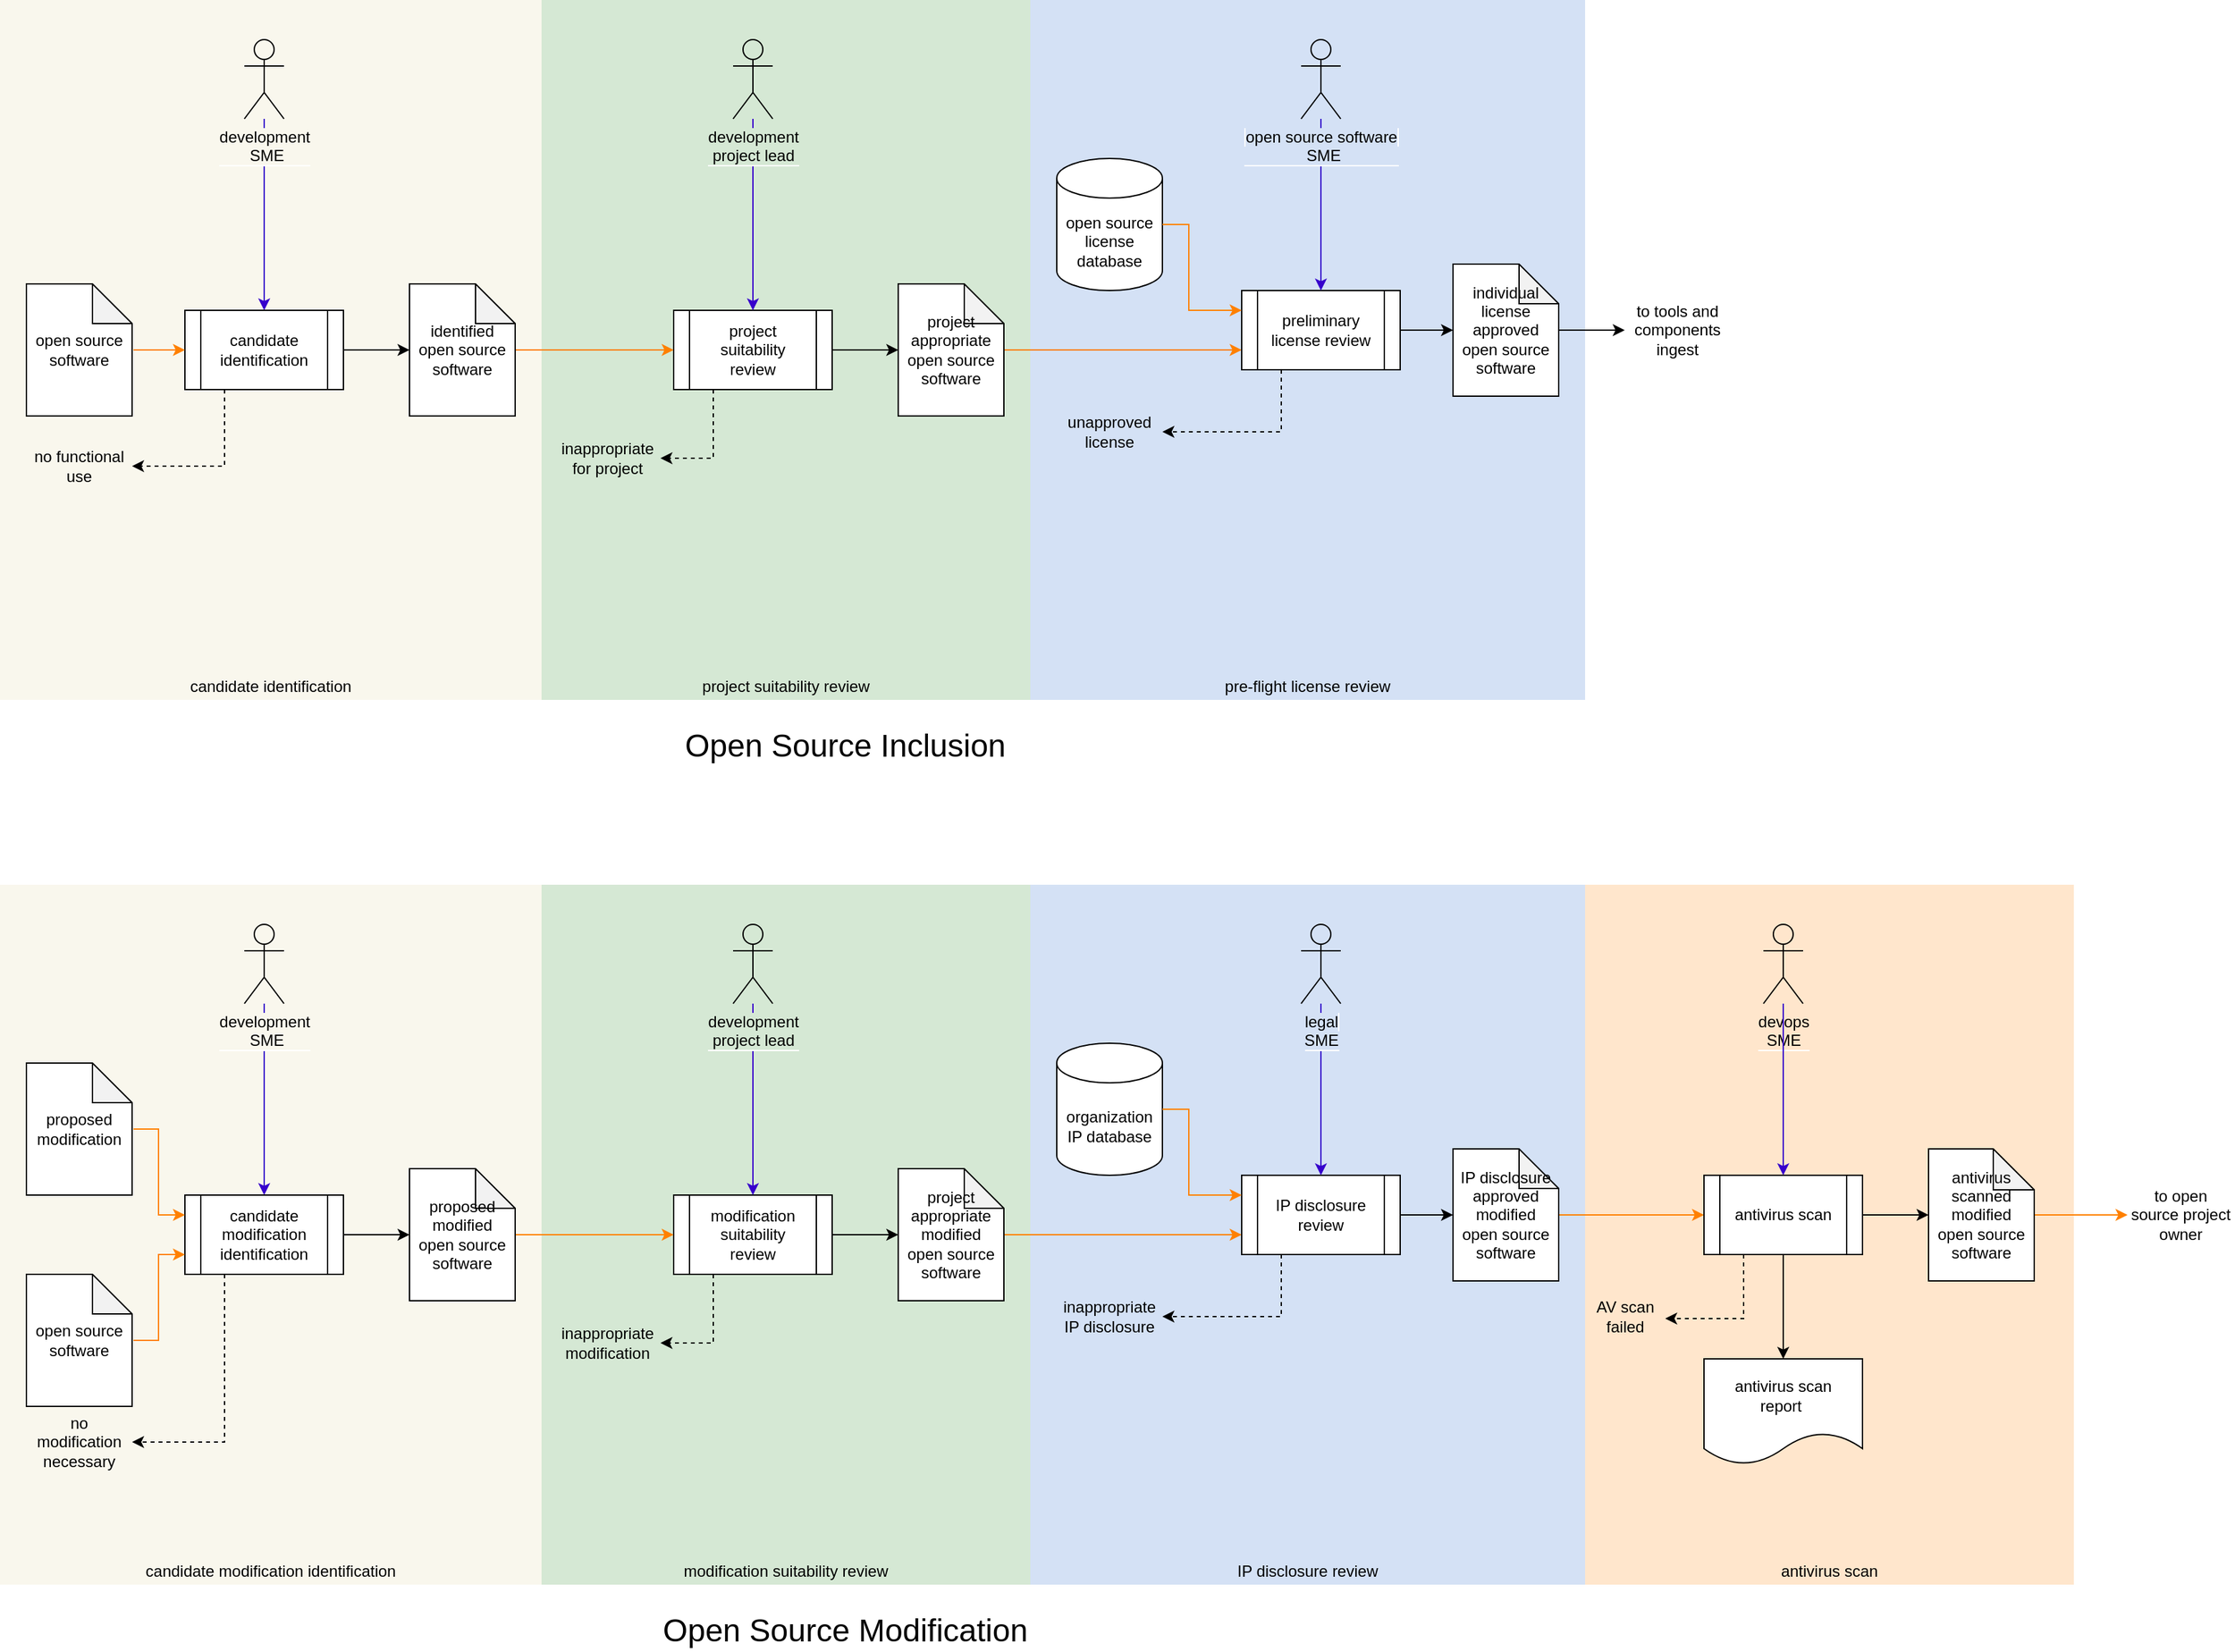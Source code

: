 <mxfile version="19.0.3" type="device" pages="2"><diagram id="Oz4VHGN1nNMEp_QaT7qJ" name="full view"><mxGraphModel dx="1608" dy="175" grid="1" gridSize="10" guides="1" tooltips="1" connect="1" arrows="1" fold="1" page="0" pageScale="1" pageWidth="850" pageHeight="1100" math="0" shadow="0"><root><mxCell id="0"/><mxCell id="1" value="overall flow" style="" parent="0"/><mxCell id="0YNIRj69R1byOwa-99-V-45" value="" style="rounded=0;whiteSpace=wrap;html=1;strokeColor=none;fillColor=#FFE6CC;" parent="1" vertex="1"><mxGeometry x="2240" y="1990" width="370" height="530" as="geometry"/></mxCell><mxCell id="WO9Qm0QhdG0UuHvVLtfz-1" value="" style="rounded=0;whiteSpace=wrap;html=1;strokeColor=none;fillColor=#D4E1F5;" parent="1" vertex="1"><mxGeometry x="1820" y="1320" width="420" height="530" as="geometry"/></mxCell><mxCell id="WO9Qm0QhdG0UuHvVLtfz-3" value="" style="rounded=0;whiteSpace=wrap;html=1;strokeColor=none;fillColor=#D5E8D4;" parent="1" vertex="1"><mxGeometry x="1450" y="1320" width="370" height="530" as="geometry"/></mxCell><mxCell id="WO9Qm0QhdG0UuHvVLtfz-4" value="" style="rounded=0;whiteSpace=wrap;html=1;fillColor=#f9f7ed;strokeColor=none;" parent="1" vertex="1"><mxGeometry x="1040" y="1320" width="410" height="530" as="geometry"/></mxCell><mxCell id="WO9Qm0QhdG0UuHvVLtfz-6" style="edgeStyle=orthogonalEdgeStyle;rounded=0;orthogonalLoop=1;jettySize=auto;html=1;entryX=0;entryY=0.5;entryDx=0;entryDy=0;entryPerimeter=0;" parent="1" source="WO9Qm0QhdG0UuHvVLtfz-8" target="WO9Qm0QhdG0UuHvVLtfz-16" edge="1"><mxGeometry relative="1" as="geometry"/></mxCell><mxCell id="WO9Qm0QhdG0UuHvVLtfz-7" style="edgeStyle=orthogonalEdgeStyle;rounded=0;orthogonalLoop=1;jettySize=auto;html=1;exitX=0.25;exitY=1;exitDx=0;exitDy=0;entryX=1;entryY=0.5;entryDx=0;entryDy=0;dashed=1;" parent="1" source="WO9Qm0QhdG0UuHvVLtfz-8" target="8IvsZpis_Yir5N8qRJf4-1" edge="1"><mxGeometry relative="1" as="geometry"/></mxCell><mxCell id="WO9Qm0QhdG0UuHvVLtfz-8" value="project&lt;br&gt;suitability&lt;br&gt;review" style="shape=process;whiteSpace=wrap;html=1;backgroundOutline=1;" parent="1" vertex="1"><mxGeometry x="1550" y="1555" width="120" height="60" as="geometry"/></mxCell><mxCell id="WO9Qm0QhdG0UuHvVLtfz-11" style="edgeStyle=orthogonalEdgeStyle;rounded=0;orthogonalLoop=1;jettySize=auto;html=1;entryX=0.5;entryY=0;entryDx=0;entryDy=0;fillColor=#6a00ff;strokeColor=#3700CC;" parent="1" source="WO9Qm0QhdG0UuHvVLtfz-12" target="WO9Qm0QhdG0UuHvVLtfz-23" edge="1"><mxGeometry relative="1" as="geometry"><Array as="points"/><mxPoint x="1620" y="1196" as="sourcePoint"/></mxGeometry></mxCell><mxCell id="WO9Qm0QhdG0UuHvVLtfz-12" value="&lt;span style=&quot;background-color: rgb(249 , 247 , 237)&quot;&gt;development&lt;br&gt;&amp;nbsp; &amp;nbsp; &amp;nbsp; &amp;nbsp;SME&amp;nbsp; &amp;nbsp; &amp;nbsp;&amp;nbsp;&lt;/span&gt;" style="shape=umlActor;verticalLabelPosition=bottom;labelBackgroundColor=#ffffff;verticalAlign=top;html=1;outlineConnect=0;fillColor=none;" parent="1" vertex="1"><mxGeometry x="1225" y="1350" width="30" height="60" as="geometry"/></mxCell><mxCell id="WO9Qm0QhdG0UuHvVLtfz-13" style="edgeStyle=orthogonalEdgeStyle;rounded=0;orthogonalLoop=1;jettySize=auto;html=1;entryX=0;entryY=0.5;entryDx=0;entryDy=0;strokeColor=#FF8000;" parent="1" source="WO9Qm0QhdG0UuHvVLtfz-14" target="WO9Qm0QhdG0UuHvVLtfz-8" edge="1"><mxGeometry relative="1" as="geometry"/></mxCell><mxCell id="WO9Qm0QhdG0UuHvVLtfz-14" value="identified open source software" style="shape=note;whiteSpace=wrap;html=1;backgroundOutline=1;darkOpacity=0.05;" parent="1" vertex="1"><mxGeometry x="1350" y="1535" width="80" height="100" as="geometry"/></mxCell><mxCell id="WO9Qm0QhdG0UuHvVLtfz-15" style="edgeStyle=orthogonalEdgeStyle;rounded=0;orthogonalLoop=1;jettySize=auto;html=1;entryX=0;entryY=0.75;entryDx=0;entryDy=0;strokeColor=#FF8000;" parent="1" source="WO9Qm0QhdG0UuHvVLtfz-16" target="WO9Qm0QhdG0UuHvVLtfz-20" edge="1"><mxGeometry relative="1" as="geometry"/></mxCell><mxCell id="WO9Qm0QhdG0UuHvVLtfz-16" value="project appropriate open source software" style="shape=note;whiteSpace=wrap;html=1;backgroundOutline=1;darkOpacity=0.05;" parent="1" vertex="1"><mxGeometry x="1720" y="1535" width="80" height="100" as="geometry"/></mxCell><mxCell id="WO9Qm0QhdG0UuHvVLtfz-17" style="edgeStyle=orthogonalEdgeStyle;rounded=0;orthogonalLoop=1;jettySize=auto;html=1;" parent="1" source="WO9Qm0QhdG0UuHvVLtfz-20" target="0YNIRj69R1byOwa-99-V-3" edge="1"><mxGeometry relative="1" as="geometry"><mxPoint x="2140" y="1570" as="targetPoint"/></mxGeometry></mxCell><mxCell id="WO9Qm0QhdG0UuHvVLtfz-20" value="preliminary license review" style="shape=process;whiteSpace=wrap;html=1;backgroundOutline=1;" parent="1" vertex="1"><mxGeometry x="1980" y="1540" width="120" height="60" as="geometry"/></mxCell><mxCell id="WO9Qm0QhdG0UuHvVLtfz-21" style="edgeStyle=orthogonalEdgeStyle;rounded=0;orthogonalLoop=1;jettySize=auto;html=1;entryX=0;entryY=0.5;entryDx=0;entryDy=0;entryPerimeter=0;" parent="1" source="WO9Qm0QhdG0UuHvVLtfz-23" target="WO9Qm0QhdG0UuHvVLtfz-14" edge="1"><mxGeometry relative="1" as="geometry"/></mxCell><mxCell id="WO9Qm0QhdG0UuHvVLtfz-22" style="edgeStyle=orthogonalEdgeStyle;rounded=0;orthogonalLoop=1;jettySize=auto;html=1;exitX=0.25;exitY=1;exitDx=0;exitDy=0;entryX=1;entryY=0.5;entryDx=0;entryDy=0;dashed=1;" parent="1" source="WO9Qm0QhdG0UuHvVLtfz-23" target="WO9Qm0QhdG0UuHvVLtfz-31" edge="1"><mxGeometry relative="1" as="geometry"/></mxCell><mxCell id="WO9Qm0QhdG0UuHvVLtfz-23" value="candidate&lt;br&gt;identification" style="shape=process;whiteSpace=wrap;html=1;backgroundOutline=1;" parent="1" vertex="1"><mxGeometry x="1180" y="1555" width="120" height="60" as="geometry"/></mxCell><mxCell id="WO9Qm0QhdG0UuHvVLtfz-24" value="candidate identification" style="text;html=1;strokeColor=none;fillColor=none;align=center;verticalAlign=middle;whiteSpace=wrap;rounded=0;" parent="1" vertex="1"><mxGeometry x="1040" y="1830" width="410" height="20" as="geometry"/></mxCell><mxCell id="WO9Qm0QhdG0UuHvVLtfz-25" value="project suitability review" style="text;html=1;strokeColor=none;fillColor=none;align=center;verticalAlign=middle;whiteSpace=wrap;rounded=0;" parent="1" vertex="1"><mxGeometry x="1450" y="1830" width="370" height="20" as="geometry"/></mxCell><mxCell id="WO9Qm0QhdG0UuHvVLtfz-26" value="pre-flight license review" style="text;html=1;strokeColor=none;fillColor=none;align=center;verticalAlign=middle;whiteSpace=wrap;rounded=0;" parent="1" vertex="1"><mxGeometry x="1820" y="1830" width="420" height="20" as="geometry"/></mxCell><mxCell id="WO9Qm0QhdG0UuHvVLtfz-27" style="edgeStyle=orthogonalEdgeStyle;rounded=0;orthogonalLoop=1;jettySize=auto;html=1;exitX=1.013;exitY=0.5;exitDx=0;exitDy=0;exitPerimeter=0;entryX=0;entryY=0.5;entryDx=0;entryDy=0;strokeColor=#FF8000;" parent="1" source="WO9Qm0QhdG0UuHvVLtfz-28" target="WO9Qm0QhdG0UuHvVLtfz-23" edge="1"><mxGeometry relative="1" as="geometry"/></mxCell><mxCell id="WO9Qm0QhdG0UuHvVLtfz-28" value="open source software" style="shape=note;whiteSpace=wrap;html=1;backgroundOutline=1;darkOpacity=0.05;" parent="1" vertex="1"><mxGeometry x="1060" y="1535" width="80" height="100" as="geometry"/></mxCell><mxCell id="WO9Qm0QhdG0UuHvVLtfz-29" style="edgeStyle=orthogonalEdgeStyle;rounded=0;orthogonalLoop=1;jettySize=auto;html=1;entryX=0.5;entryY=0;entryDx=0;entryDy=0;fillColor=#6a00ff;strokeColor=#3700CC;" parent="1" source="WO9Qm0QhdG0UuHvVLtfz-30" target="WO9Qm0QhdG0UuHvVLtfz-8" edge="1"><mxGeometry relative="1" as="geometry"/></mxCell><mxCell id="WO9Qm0QhdG0UuHvVLtfz-30" value="&lt;span style=&quot;background-color: rgb(213 , 232 , 212)&quot;&gt;development&lt;br&gt;&amp;nbsp;project lead&amp;nbsp;&lt;br&gt;&lt;/span&gt;" style="shape=umlActor;verticalLabelPosition=bottom;labelBackgroundColor=#ffffff;verticalAlign=top;html=1;outlineConnect=0;fillColor=none;" parent="1" vertex="1"><mxGeometry x="1595" y="1350" width="30" height="60" as="geometry"/></mxCell><mxCell id="WO9Qm0QhdG0UuHvVLtfz-31" value="no functional use" style="text;html=1;strokeColor=none;fillColor=none;align=center;verticalAlign=middle;whiteSpace=wrap;rounded=0;" parent="1" vertex="1"><mxGeometry x="1060" y="1646" width="80" height="54" as="geometry"/></mxCell><mxCell id="WO9Qm0QhdG0UuHvVLtfz-32" style="edgeStyle=orthogonalEdgeStyle;rounded=0;orthogonalLoop=1;jettySize=auto;html=1;fillColor=#6a00ff;strokeColor=#3700CC;" parent="1" source="WO9Qm0QhdG0UuHvVLtfz-33" target="WO9Qm0QhdG0UuHvVLtfz-20" edge="1"><mxGeometry relative="1" as="geometry"/></mxCell><mxCell id="WO9Qm0QhdG0UuHvVLtfz-33" value="&lt;span style=&quot;background-color: rgb(212 , 225 , 245)&quot;&gt;open source software&lt;br&gt;&amp;nbsp; &amp;nbsp; &amp;nbsp; &amp;nbsp; &amp;nbsp; &amp;nbsp; &amp;nbsp; SME&amp;nbsp; &amp;nbsp; &amp;nbsp; &amp;nbsp; &amp;nbsp; &amp;nbsp; &amp;nbsp;&lt;/span&gt;" style="shape=umlActor;verticalLabelPosition=bottom;labelBackgroundColor=#ffffff;verticalAlign=top;html=1;outlineConnect=0;fillColor=none;" parent="1" vertex="1"><mxGeometry x="2025" y="1350" width="30" height="60" as="geometry"/></mxCell><mxCell id="lnrxjNFZU3uZvi3UB_ph-92" value="&lt;font style=&quot;font-size: 24px&quot;&gt;Open Source Inclusion&lt;/font&gt;" style="text;html=1;strokeColor=none;fillColor=none;align=center;verticalAlign=middle;whiteSpace=wrap;rounded=0;" parent="1" vertex="1"><mxGeometry x="1530" y="1870" width="300" height="30" as="geometry"/></mxCell><mxCell id="8IvsZpis_Yir5N8qRJf4-1" value="inappropriate for project" style="text;html=1;strokeColor=none;fillColor=none;align=center;verticalAlign=middle;whiteSpace=wrap;rounded=0;" parent="1" vertex="1"><mxGeometry x="1460" y="1640" width="80" height="54" as="geometry"/></mxCell><mxCell id="8IvsZpis_Yir5N8qRJf4-2" value="open source license database" style="shape=cylinder3;whiteSpace=wrap;html=1;boundedLbl=1;backgroundOutline=1;size=15;" parent="1" vertex="1"><mxGeometry x="1840" y="1440" width="80" height="100" as="geometry"/></mxCell><mxCell id="8IvsZpis_Yir5N8qRJf4-3" style="edgeStyle=orthogonalEdgeStyle;rounded=0;orthogonalLoop=1;jettySize=auto;html=1;entryX=0;entryY=0.25;entryDx=0;entryDy=0;strokeColor=#FF8000;exitX=1;exitY=0.5;exitDx=0;exitDy=0;exitPerimeter=0;" parent="1" source="8IvsZpis_Yir5N8qRJf4-2" target="WO9Qm0QhdG0UuHvVLtfz-20" edge="1"><mxGeometry relative="1" as="geometry"><mxPoint x="1810" y="1580" as="sourcePoint"/><mxPoint x="1990" y="1580" as="targetPoint"/><Array as="points"><mxPoint x="1940" y="1490"/><mxPoint x="1940" y="1555"/></Array></mxGeometry></mxCell><mxCell id="8IvsZpis_Yir5N8qRJf4-4" style="edgeStyle=orthogonalEdgeStyle;rounded=0;orthogonalLoop=1;jettySize=auto;html=1;exitX=0.25;exitY=1;exitDx=0;exitDy=0;entryX=1;entryY=0.5;entryDx=0;entryDy=0;dashed=1;" parent="1" source="WO9Qm0QhdG0UuHvVLtfz-20" target="8IvsZpis_Yir5N8qRJf4-5" edge="1"><mxGeometry relative="1" as="geometry"><mxPoint x="1950" y="1630" as="sourcePoint"/></mxGeometry></mxCell><mxCell id="8IvsZpis_Yir5N8qRJf4-5" value="unapproved license" style="text;html=1;strokeColor=none;fillColor=none;align=center;verticalAlign=middle;whiteSpace=wrap;rounded=0;" parent="1" vertex="1"><mxGeometry x="1840" y="1620" width="80" height="54" as="geometry"/></mxCell><mxCell id="0YNIRj69R1byOwa-99-V-1" value="to tools and components ingest" style="text;html=1;strokeColor=none;fillColor=none;align=center;verticalAlign=middle;whiteSpace=wrap;rounded=0;" parent="1" vertex="1"><mxGeometry x="2270" y="1543" width="80" height="54" as="geometry"/></mxCell><mxCell id="0YNIRj69R1byOwa-99-V-6" style="edgeStyle=orthogonalEdgeStyle;rounded=0;orthogonalLoop=1;jettySize=auto;html=1;entryX=0;entryY=0.5;entryDx=0;entryDy=0;" parent="1" source="0YNIRj69R1byOwa-99-V-3" target="0YNIRj69R1byOwa-99-V-1" edge="1"><mxGeometry relative="1" as="geometry"/></mxCell><mxCell id="0YNIRj69R1byOwa-99-V-3" value="individual license approved open source software" style="shape=note;whiteSpace=wrap;html=1;backgroundOutline=1;darkOpacity=0.05;" parent="1" vertex="1"><mxGeometry x="2140" y="1520" width="80" height="100" as="geometry"/></mxCell><mxCell id="0YNIRj69R1byOwa-99-V-7" value="" style="rounded=0;whiteSpace=wrap;html=1;strokeColor=none;fillColor=#D4E1F5;" parent="1" vertex="1"><mxGeometry x="1820" y="1990" width="420" height="530" as="geometry"/></mxCell><mxCell id="0YNIRj69R1byOwa-99-V-8" value="" style="rounded=0;whiteSpace=wrap;html=1;strokeColor=none;fillColor=#D5E8D4;" parent="1" vertex="1"><mxGeometry x="1450" y="1990" width="370" height="530" as="geometry"/></mxCell><mxCell id="0YNIRj69R1byOwa-99-V-9" value="" style="rounded=0;whiteSpace=wrap;html=1;fillColor=#f9f7ed;strokeColor=none;" parent="1" vertex="1"><mxGeometry x="1040" y="1990" width="410" height="530" as="geometry"/></mxCell><mxCell id="0YNIRj69R1byOwa-99-V-10" style="edgeStyle=orthogonalEdgeStyle;rounded=0;orthogonalLoop=1;jettySize=auto;html=1;entryX=0;entryY=0.5;entryDx=0;entryDy=0;entryPerimeter=0;" parent="1" source="0YNIRj69R1byOwa-99-V-12" target="0YNIRj69R1byOwa-99-V-18" edge="1"><mxGeometry relative="1" as="geometry"/></mxCell><mxCell id="0YNIRj69R1byOwa-99-V-11" style="edgeStyle=orthogonalEdgeStyle;rounded=0;orthogonalLoop=1;jettySize=auto;html=1;exitX=0.25;exitY=1;exitDx=0;exitDy=0;entryX=1;entryY=0.5;entryDx=0;entryDy=0;dashed=1;" parent="1" source="0YNIRj69R1byOwa-99-V-12" target="0YNIRj69R1byOwa-99-V-35" edge="1"><mxGeometry relative="1" as="geometry"/></mxCell><mxCell id="0YNIRj69R1byOwa-99-V-12" value="modification&lt;br&gt;suitability&lt;br&gt;review" style="shape=process;whiteSpace=wrap;html=1;backgroundOutline=1;" parent="1" vertex="1"><mxGeometry x="1550" y="2225" width="120" height="60" as="geometry"/></mxCell><mxCell id="0YNIRj69R1byOwa-99-V-13" style="edgeStyle=orthogonalEdgeStyle;rounded=0;orthogonalLoop=1;jettySize=auto;html=1;entryX=0.5;entryY=0;entryDx=0;entryDy=0;fillColor=#6a00ff;strokeColor=#3700CC;" parent="1" source="0YNIRj69R1byOwa-99-V-14" target="0YNIRj69R1byOwa-99-V-23" edge="1"><mxGeometry relative="1" as="geometry"><Array as="points"/><mxPoint x="1620" y="1866" as="sourcePoint"/></mxGeometry></mxCell><mxCell id="0YNIRj69R1byOwa-99-V-14" value="&lt;span style=&quot;background-color: rgb(249 , 247 , 237)&quot;&gt;development&lt;br&gt;&amp;nbsp; &amp;nbsp; &amp;nbsp; &amp;nbsp;SME&amp;nbsp; &amp;nbsp; &amp;nbsp;&amp;nbsp;&lt;/span&gt;" style="shape=umlActor;verticalLabelPosition=bottom;labelBackgroundColor=#ffffff;verticalAlign=top;html=1;outlineConnect=0;fillColor=none;" parent="1" vertex="1"><mxGeometry x="1225" y="2020" width="30" height="60" as="geometry"/></mxCell><mxCell id="0YNIRj69R1byOwa-99-V-15" style="edgeStyle=orthogonalEdgeStyle;rounded=0;orthogonalLoop=1;jettySize=auto;html=1;entryX=0;entryY=0.5;entryDx=0;entryDy=0;strokeColor=#FF8000;" parent="1" source="0YNIRj69R1byOwa-99-V-16" target="0YNIRj69R1byOwa-99-V-12" edge="1"><mxGeometry relative="1" as="geometry"/></mxCell><mxCell id="0YNIRj69R1byOwa-99-V-16" value="proposed modified&lt;br&gt;open source software" style="shape=note;whiteSpace=wrap;html=1;backgroundOutline=1;darkOpacity=0.05;" parent="1" vertex="1"><mxGeometry x="1350" y="2205" width="80" height="100" as="geometry"/></mxCell><mxCell id="0YNIRj69R1byOwa-99-V-17" style="edgeStyle=orthogonalEdgeStyle;rounded=0;orthogonalLoop=1;jettySize=auto;html=1;entryX=0;entryY=0.75;entryDx=0;entryDy=0;strokeColor=#FF8000;" parent="1" source="0YNIRj69R1byOwa-99-V-18" target="0YNIRj69R1byOwa-99-V-20" edge="1"><mxGeometry relative="1" as="geometry"/></mxCell><mxCell id="0YNIRj69R1byOwa-99-V-18" value="project appropriate&lt;br&gt;modified&lt;br&gt;open source software" style="shape=note;whiteSpace=wrap;html=1;backgroundOutline=1;darkOpacity=0.05;" parent="1" vertex="1"><mxGeometry x="1720" y="2205" width="80" height="100" as="geometry"/></mxCell><mxCell id="0YNIRj69R1byOwa-99-V-19" style="edgeStyle=orthogonalEdgeStyle;rounded=0;orthogonalLoop=1;jettySize=auto;html=1;" parent="1" source="0YNIRj69R1byOwa-99-V-20" target="0YNIRj69R1byOwa-99-V-42" edge="1"><mxGeometry relative="1" as="geometry"><mxPoint x="2140" y="2240" as="targetPoint"/></mxGeometry></mxCell><mxCell id="0YNIRj69R1byOwa-99-V-20" value="IP disclosure review" style="shape=process;whiteSpace=wrap;html=1;backgroundOutline=1;" parent="1" vertex="1"><mxGeometry x="1980" y="2210" width="120" height="60" as="geometry"/></mxCell><mxCell id="0YNIRj69R1byOwa-99-V-21" style="edgeStyle=orthogonalEdgeStyle;rounded=0;orthogonalLoop=1;jettySize=auto;html=1;entryX=0;entryY=0.5;entryDx=0;entryDy=0;entryPerimeter=0;" parent="1" source="0YNIRj69R1byOwa-99-V-23" target="0YNIRj69R1byOwa-99-V-16" edge="1"><mxGeometry relative="1" as="geometry"/></mxCell><mxCell id="0YNIRj69R1byOwa-99-V-22" style="edgeStyle=orthogonalEdgeStyle;rounded=0;orthogonalLoop=1;jettySize=auto;html=1;exitX=0.25;exitY=1;exitDx=0;exitDy=0;entryX=1;entryY=0.5;entryDx=0;entryDy=0;dashed=1;" parent="1" source="0YNIRj69R1byOwa-99-V-23" target="0YNIRj69R1byOwa-99-V-31" edge="1"><mxGeometry relative="1" as="geometry"/></mxCell><mxCell id="0YNIRj69R1byOwa-99-V-23" value="candidate modification&lt;br&gt;identification" style="shape=process;whiteSpace=wrap;html=1;backgroundOutline=1;" parent="1" vertex="1"><mxGeometry x="1180" y="2225" width="120" height="60" as="geometry"/></mxCell><mxCell id="0YNIRj69R1byOwa-99-V-24" value="candidate modification identification" style="text;html=1;strokeColor=none;fillColor=none;align=center;verticalAlign=middle;whiteSpace=wrap;rounded=0;" parent="1" vertex="1"><mxGeometry x="1040" y="2500" width="410" height="20" as="geometry"/></mxCell><mxCell id="0YNIRj69R1byOwa-99-V-25" value="modification suitability review" style="text;html=1;strokeColor=none;fillColor=none;align=center;verticalAlign=middle;whiteSpace=wrap;rounded=0;" parent="1" vertex="1"><mxGeometry x="1450" y="2500" width="370" height="20" as="geometry"/></mxCell><mxCell id="0YNIRj69R1byOwa-99-V-26" value="IP disclosure review" style="text;html=1;strokeColor=none;fillColor=none;align=center;verticalAlign=middle;whiteSpace=wrap;rounded=0;" parent="1" vertex="1"><mxGeometry x="1820" y="2500" width="420" height="20" as="geometry"/></mxCell><mxCell id="0YNIRj69R1byOwa-99-V-27" style="edgeStyle=orthogonalEdgeStyle;rounded=0;orthogonalLoop=1;jettySize=auto;html=1;exitX=1.013;exitY=0.5;exitDx=0;exitDy=0;exitPerimeter=0;entryX=0;entryY=0.75;entryDx=0;entryDy=0;strokeColor=#FF8000;" parent="1" source="0YNIRj69R1byOwa-99-V-28" target="0YNIRj69R1byOwa-99-V-23" edge="1"><mxGeometry relative="1" as="geometry"/></mxCell><mxCell id="0YNIRj69R1byOwa-99-V-28" value="open source software" style="shape=note;whiteSpace=wrap;html=1;backgroundOutline=1;darkOpacity=0.05;" parent="1" vertex="1"><mxGeometry x="1060" y="2285" width="80" height="100" as="geometry"/></mxCell><mxCell id="0YNIRj69R1byOwa-99-V-29" style="edgeStyle=orthogonalEdgeStyle;rounded=0;orthogonalLoop=1;jettySize=auto;html=1;entryX=0.5;entryY=0;entryDx=0;entryDy=0;fillColor=#6a00ff;strokeColor=#3700CC;" parent="1" source="0YNIRj69R1byOwa-99-V-30" target="0YNIRj69R1byOwa-99-V-12" edge="1"><mxGeometry relative="1" as="geometry"/></mxCell><mxCell id="0YNIRj69R1byOwa-99-V-30" value="&lt;span style=&quot;background-color: rgb(213 , 232 , 212)&quot;&gt;development&lt;br&gt;&amp;nbsp;project lead&amp;nbsp;&lt;br&gt;&lt;/span&gt;" style="shape=umlActor;verticalLabelPosition=bottom;labelBackgroundColor=#ffffff;verticalAlign=top;html=1;outlineConnect=0;fillColor=none;" parent="1" vertex="1"><mxGeometry x="1595" y="2020" width="30" height="60" as="geometry"/></mxCell><mxCell id="0YNIRj69R1byOwa-99-V-31" value="no modification necessary" style="text;html=1;strokeColor=none;fillColor=none;align=center;verticalAlign=middle;whiteSpace=wrap;rounded=0;" parent="1" vertex="1"><mxGeometry x="1060" y="2385" width="80" height="54" as="geometry"/></mxCell><mxCell id="0YNIRj69R1byOwa-99-V-32" style="edgeStyle=orthogonalEdgeStyle;rounded=0;orthogonalLoop=1;jettySize=auto;html=1;fillColor=#6a00ff;strokeColor=#3700CC;" parent="1" source="0YNIRj69R1byOwa-99-V-33" target="0YNIRj69R1byOwa-99-V-20" edge="1"><mxGeometry relative="1" as="geometry"/></mxCell><mxCell id="0YNIRj69R1byOwa-99-V-33" value="&lt;span style=&quot;background-color: rgb(212, 225, 245);&quot;&gt;legal&lt;/span&gt;&lt;br&gt;&lt;span style=&quot;background-color: rgb(212, 225, 245);&quot;&gt;SME&lt;/span&gt;" style="shape=umlActor;verticalLabelPosition=bottom;labelBackgroundColor=#ffffff;verticalAlign=top;html=1;outlineConnect=0;fillColor=none;" parent="1" vertex="1"><mxGeometry x="2025" y="2020" width="30" height="60" as="geometry"/></mxCell><mxCell id="0YNIRj69R1byOwa-99-V-34" value="&lt;font style=&quot;font-size: 24px&quot;&gt;Open Source Modification&lt;/font&gt;" style="text;html=1;strokeColor=none;fillColor=none;align=center;verticalAlign=middle;whiteSpace=wrap;rounded=0;" parent="1" vertex="1"><mxGeometry x="1530" y="2540" width="300" height="30" as="geometry"/></mxCell><mxCell id="0YNIRj69R1byOwa-99-V-35" value="inappropriate modification" style="text;html=1;strokeColor=none;fillColor=none;align=center;verticalAlign=middle;whiteSpace=wrap;rounded=0;" parent="1" vertex="1"><mxGeometry x="1460" y="2310" width="80" height="54" as="geometry"/></mxCell><mxCell id="0YNIRj69R1byOwa-99-V-36" value="organization IP database" style="shape=cylinder3;whiteSpace=wrap;html=1;boundedLbl=1;backgroundOutline=1;size=15;" parent="1" vertex="1"><mxGeometry x="1840" y="2110" width="80" height="100" as="geometry"/></mxCell><mxCell id="0YNIRj69R1byOwa-99-V-37" style="edgeStyle=orthogonalEdgeStyle;rounded=0;orthogonalLoop=1;jettySize=auto;html=1;entryX=0;entryY=0.25;entryDx=0;entryDy=0;strokeColor=#FF8000;exitX=1;exitY=0.5;exitDx=0;exitDy=0;exitPerimeter=0;" parent="1" source="0YNIRj69R1byOwa-99-V-36" target="0YNIRj69R1byOwa-99-V-20" edge="1"><mxGeometry relative="1" as="geometry"><mxPoint x="1810" y="2250" as="sourcePoint"/><mxPoint x="1990" y="2250" as="targetPoint"/><Array as="points"><mxPoint x="1940" y="2160"/><mxPoint x="1940" y="2225"/></Array></mxGeometry></mxCell><mxCell id="0YNIRj69R1byOwa-99-V-38" style="edgeStyle=orthogonalEdgeStyle;rounded=0;orthogonalLoop=1;jettySize=auto;html=1;exitX=0.25;exitY=1;exitDx=0;exitDy=0;entryX=1;entryY=0.5;entryDx=0;entryDy=0;dashed=1;" parent="1" source="0YNIRj69R1byOwa-99-V-20" target="0YNIRj69R1byOwa-99-V-39" edge="1"><mxGeometry relative="1" as="geometry"><mxPoint x="1950" y="2300" as="sourcePoint"/></mxGeometry></mxCell><mxCell id="0YNIRj69R1byOwa-99-V-39" value="inappropriate IP disclosure" style="text;html=1;strokeColor=none;fillColor=none;align=center;verticalAlign=middle;whiteSpace=wrap;rounded=0;" parent="1" vertex="1"><mxGeometry x="1840" y="2290" width="80" height="54" as="geometry"/></mxCell><mxCell id="0YNIRj69R1byOwa-99-V-55" style="edgeStyle=orthogonalEdgeStyle;rounded=0;orthogonalLoop=1;jettySize=auto;html=1;entryX=0;entryY=0.5;entryDx=0;entryDy=0;strokeColor=#FF8000;" parent="1" source="0YNIRj69R1byOwa-99-V-42" target="0YNIRj69R1byOwa-99-V-50" edge="1"><mxGeometry relative="1" as="geometry"/></mxCell><mxCell id="0YNIRj69R1byOwa-99-V-42" value="IP disclosure approved modified&lt;br&gt;open source software" style="shape=note;whiteSpace=wrap;html=1;backgroundOutline=1;darkOpacity=0.05;" parent="1" vertex="1"><mxGeometry x="2140" y="2190" width="80" height="100" as="geometry"/></mxCell><mxCell id="0YNIRj69R1byOwa-99-V-43" value="proposed modification" style="shape=note;whiteSpace=wrap;html=1;backgroundOutline=1;darkOpacity=0.05;" parent="1" vertex="1"><mxGeometry x="1060" y="2125" width="80" height="100" as="geometry"/></mxCell><mxCell id="0YNIRj69R1byOwa-99-V-44" style="edgeStyle=orthogonalEdgeStyle;rounded=0;orthogonalLoop=1;jettySize=auto;html=1;exitX=1.013;exitY=0.5;exitDx=0;exitDy=0;exitPerimeter=0;entryX=0;entryY=0.25;entryDx=0;entryDy=0;strokeColor=#FF8000;" parent="1" source="0YNIRj69R1byOwa-99-V-43" target="0YNIRj69R1byOwa-99-V-23" edge="1"><mxGeometry relative="1" as="geometry"><mxPoint x="1180" y="2140" as="targetPoint"/></mxGeometry></mxCell><mxCell id="0YNIRj69R1byOwa-99-V-46" style="edgeStyle=orthogonalEdgeStyle;rounded=0;orthogonalLoop=1;jettySize=auto;html=1;exitX=0.25;exitY=1;exitDx=0;exitDy=0;dashed=1;entryX=1.011;entryY=0.55;entryDx=0;entryDy=0;entryPerimeter=0;" parent="1" source="0YNIRj69R1byOwa-99-V-50" target="0YNIRj69R1byOwa-99-V-52" edge="1"><mxGeometry relative="1" as="geometry"><mxPoint x="2286" y="2350" as="targetPoint"/><Array as="points"><mxPoint x="2360" y="2319"/></Array></mxGeometry></mxCell><mxCell id="0YNIRj69R1byOwa-99-V-59" style="edgeStyle=orthogonalEdgeStyle;rounded=0;orthogonalLoop=1;jettySize=auto;html=1;entryX=0;entryY=0.5;entryDx=0;entryDy=0;strokeColor=#FF8000;" parent="1" source="0YNIRj69R1byOwa-99-V-47" target="0YNIRj69R1byOwa-99-V-58" edge="1"><mxGeometry relative="1" as="geometry"/></mxCell><mxCell id="0YNIRj69R1byOwa-99-V-47" value="antivirus&lt;br&gt;scanned&lt;br&gt;modified&lt;br&gt;open source software" style="shape=note;whiteSpace=wrap;html=1;backgroundOutline=1;darkOpacity=0.05;size=31;" parent="1" vertex="1"><mxGeometry x="2500" y="2190" width="80" height="100" as="geometry"/></mxCell><mxCell id="0YNIRj69R1byOwa-99-V-48" style="edgeStyle=orthogonalEdgeStyle;rounded=0;orthogonalLoop=1;jettySize=auto;html=1;exitX=1;exitY=0.5;exitDx=0;exitDy=0;entryX=0;entryY=0.5;entryDx=0;entryDy=0;entryPerimeter=0;" parent="1" source="0YNIRj69R1byOwa-99-V-50" target="0YNIRj69R1byOwa-99-V-47" edge="1"><mxGeometry relative="1" as="geometry"/></mxCell><mxCell id="0YNIRj69R1byOwa-99-V-49" style="edgeStyle=orthogonalEdgeStyle;rounded=0;orthogonalLoop=1;jettySize=auto;html=1;exitX=0.5;exitY=1;exitDx=0;exitDy=0;entryX=0.5;entryY=0;entryDx=0;entryDy=0;" parent="1" source="0YNIRj69R1byOwa-99-V-50" target="0YNIRj69R1byOwa-99-V-53" edge="1"><mxGeometry relative="1" as="geometry"/></mxCell><mxCell id="0YNIRj69R1byOwa-99-V-50" value="antivirus scan" style="shape=process;whiteSpace=wrap;html=1;backgroundOutline=1;" parent="1" vertex="1"><mxGeometry x="2330" y="2210" width="120" height="60" as="geometry"/></mxCell><mxCell id="0YNIRj69R1byOwa-99-V-51" value="antivirus scan" style="text;html=1;strokeColor=none;fillColor=none;align=center;verticalAlign=middle;whiteSpace=wrap;rounded=0;" parent="1" vertex="1"><mxGeometry x="2240" y="2500" width="370" height="20" as="geometry"/></mxCell><mxCell id="0YNIRj69R1byOwa-99-V-52" value="AV scan&lt;br&gt;failed" style="text;html=1;align=center;verticalAlign=middle;resizable=0;points=[];autosize=1;" parent="1" vertex="1"><mxGeometry x="2240" y="2302" width="60" height="30" as="geometry"/></mxCell><mxCell id="0YNIRj69R1byOwa-99-V-53" value="antivirus scan&lt;br&gt;report&amp;nbsp;" style="shape=document;whiteSpace=wrap;html=1;boundedLbl=1;" parent="1" vertex="1"><mxGeometry x="2330" y="2349" width="120" height="80" as="geometry"/></mxCell><mxCell id="0YNIRj69R1byOwa-99-V-56" value="&lt;span style=&quot;background-color: rgb(255 , 230 , 204)&quot;&gt;devops&lt;br&gt;&amp;nbsp; SME&amp;nbsp;&amp;nbsp;&lt;/span&gt;" style="shape=umlActor;verticalLabelPosition=bottom;labelBackgroundColor=#ffffff;verticalAlign=top;html=1;outlineConnect=0;fillColor=none;" parent="1" vertex="1"><mxGeometry x="2375" y="2020" width="30" height="60" as="geometry"/></mxCell><mxCell id="0YNIRj69R1byOwa-99-V-57" style="edgeStyle=orthogonalEdgeStyle;rounded=0;orthogonalLoop=1;jettySize=auto;html=1;fillColor=#6a00ff;strokeColor=#3700CC;" parent="1" source="0YNIRj69R1byOwa-99-V-56" target="0YNIRj69R1byOwa-99-V-50" edge="1"><mxGeometry relative="1" as="geometry"><Array as="points"/><mxPoint x="2770" y="1866" as="sourcePoint"/><mxPoint x="2390" y="2210" as="targetPoint"/></mxGeometry></mxCell><mxCell id="0YNIRj69R1byOwa-99-V-58" value="to open source project owner" style="text;html=1;strokeColor=none;fillColor=none;align=center;verticalAlign=middle;whiteSpace=wrap;rounded=0;" parent="1" vertex="1"><mxGeometry x="2650.64" y="2213" width="80" height="54" as="geometry"/></mxCell></root></mxGraphModel></diagram><diagram id="-1wOBGkkIfoVENmkQqUu" name="general diagrams"><mxGraphModel dx="3208" dy="2175" grid="1" gridSize="10" guides="1" tooltips="1" connect="1" arrows="1" fold="1" page="0" pageScale="1" pageWidth="850" pageHeight="1100" math="0" shadow="0"><root><mxCell id="0"/><mxCell id="1" parent="0"/><mxCell id="gVgicp-AQwFYljPgxVuM-19" value="&lt;div style=&quot;&quot;&gt;&lt;span style=&quot;background-color: initial;&quot;&gt;&amp;nbsp; Reciprocal licensing&lt;/span&gt;&lt;/div&gt;&lt;span style=&quot;&quot;&gt;&lt;div style=&quot;&quot;&gt;&lt;span style=&quot;background-color: initial;&quot;&gt;&amp;nbsp; FOSS possible&lt;/span&gt;&lt;/div&gt;&lt;/span&gt;&lt;div style=&quot;&quot;&gt;&lt;span style=&quot;background-color: initial;&quot;&gt;&amp;nbsp; Proprietary software possible&lt;/span&gt;&lt;/div&gt;&lt;div style=&quot;&quot;&gt;&lt;span style=&quot;background-color: initial;&quot;&gt;&amp;nbsp; Patent royalties possible&lt;/span&gt;&lt;/div&gt;&lt;div style=&quot;&quot;&gt;&lt;span style=&quot;background-color: initial;&quot;&gt;&lt;font style=&quot;font-size: 6px;&quot;&gt;&amp;nbsp;&amp;nbsp;&lt;/font&gt;&lt;/span&gt;&lt;/div&gt;" style="rounded=0;whiteSpace=wrap;html=1;fillColor=none;dashed=1;strokeColor=default;strokeWidth=2;verticalAlign=bottom;align=left;" vertex="1" parent="1"><mxGeometry x="50" y="60" width="340" height="180" as="geometry"/></mxCell><mxCell id="gVgicp-AQwFYljPgxVuM-18" value="&amp;nbsp; Reciprocal licensing&lt;br&gt;&amp;nbsp; FOSS ecosystem compatible&lt;br&gt;&lt;div style=&quot;&quot;&gt;&lt;span style=&quot;background-color: initial;&quot;&gt;&amp;nbsp; Commercialization possible&lt;/span&gt;&lt;/div&gt;&lt;div style=&quot;&quot;&gt;&lt;span style=&quot;background-color: initial;&quot;&gt;&lt;font style=&quot;font-size: 6px;&quot;&gt;&amp;nbsp;&amp;nbsp;&lt;/font&gt;&lt;/span&gt;&lt;/div&gt;" style="rounded=0;whiteSpace=wrap;html=1;fillColor=none;dashed=1;strokeColor=default;strokeWidth=2;align=left;verticalAlign=bottom;" vertex="1" parent="1"><mxGeometry x="-190" y="60" width="220" height="180" as="geometry"/></mxCell><mxCell id="gVgicp-AQwFYljPgxVuM-3" value="proprietary&lt;br&gt;software" style="rounded=0;whiteSpace=wrap;html=1;fillColor=#e1d5e7;strokeColor=#9673a6;" vertex="1" parent="1"><mxGeometry x="-420" y="-70" width="120" height="60" as="geometry"/></mxCell><mxCell id="gVgicp-AQwFYljPgxVuM-4" value="strongly protective&lt;br&gt;software (GPL)" style="rounded=0;whiteSpace=wrap;html=1;fillColor=#F6BFBF;strokeColor=#82b366;" vertex="1" parent="1"><mxGeometry x="-250" y="-70" width="120" height="60" as="geometry"/></mxCell><mxCell id="gVgicp-AQwFYljPgxVuM-5" value="weakly protective&lt;br&gt;software (LGPL)" style="rounded=0;whiteSpace=wrap;html=1;fillColor=#F1E3C7;strokeColor=#82b366;" vertex="1" parent="1"><mxGeometry x="-20" y="-70" width="120" height="60" as="geometry"/></mxCell><mxCell id="gVgicp-AQwFYljPgxVuM-6" value="permissive&lt;br&gt;software (BSD)" style="rounded=0;whiteSpace=wrap;html=1;fillColor=#B5C8C0;strokeColor=#82b366;" vertex="1" parent="1"><mxGeometry x="220" y="-70" width="120" height="60" as="geometry"/></mxCell><mxCell id="gVgicp-AQwFYljPgxVuM-8" value="derivative work" style="rounded=0;whiteSpace=wrap;html=1;fillColor=#F6BFBF;strokeColor=#82b366;" vertex="1" parent="1"><mxGeometry x="-180" y="70" width="80" height="80" as="geometry"/></mxCell><mxCell id="gVgicp-AQwFYljPgxVuM-9" value="" style="rounded=0;whiteSpace=wrap;html=1;fillColor=#F6BFBF;strokeColor=#82b366;" vertex="1" parent="1"><mxGeometry x="-260" y="70" width="40" height="80" as="geometry"/></mxCell><mxCell id="gVgicp-AQwFYljPgxVuM-10" value="" style="rounded=0;whiteSpace=wrap;html=1;fillColor=#e1d5e7;strokeColor=#9673a6;" vertex="1" parent="1"><mxGeometry x="-300" y="70" width="40" height="80" as="geometry"/></mxCell><mxCell id="gVgicp-AQwFYljPgxVuM-11" value="&lt;span style=&quot;&quot;&gt;derivative work&lt;/span&gt;" style="rounded=0;whiteSpace=wrap;html=1;fillColor=#e1d5e7;strokeColor=#9673a6;" vertex="1" parent="1"><mxGeometry x="180" y="70" width="80" height="80" as="geometry"/></mxCell><mxCell id="gVgicp-AQwFYljPgxVuM-12" value="&lt;span style=&quot;&quot;&gt;derivative work&lt;/span&gt;" style="rounded=0;whiteSpace=wrap;html=1;fillColor=#F1E3C7;strokeColor=#82b366;" vertex="1" parent="1"><mxGeometry x="-60" y="70" width="80" height="80" as="geometry"/></mxCell><mxCell id="gVgicp-AQwFYljPgxVuM-13" value="" style="rounded=0;whiteSpace=wrap;html=1;fillColor=#e1d5e7;strokeColor=#9673a6;" vertex="1" parent="1"><mxGeometry x="60" y="70" width="80" height="80" as="geometry"/></mxCell><mxCell id="gVgicp-AQwFYljPgxVuM-14" value="" style="rounded=0;whiteSpace=wrap;html=1;fillColor=#F1E3C7;strokeColor=#82b366;" vertex="1" parent="1"><mxGeometry x="60" y="70" width="50" height="50" as="geometry"/></mxCell><mxCell id="gVgicp-AQwFYljPgxVuM-15" value="" style="rounded=0;whiteSpace=wrap;html=1;fillColor=#e1d5e7;strokeColor=#9673a6;" vertex="1" parent="1"><mxGeometry x="300" y="70" width="80" height="80" as="geometry"/></mxCell><mxCell id="gVgicp-AQwFYljPgxVuM-16" value="" style="rounded=0;whiteSpace=wrap;html=1;fillColor=#B5C8C0;strokeColor=#82b366;" vertex="1" parent="1"><mxGeometry x="300" y="70" width="50" height="50" as="geometry"/></mxCell><mxCell id="gVgicp-AQwFYljPgxVuM-17" value="" style="endArrow=classic;html=1;rounded=0;" edge="1" parent="1"><mxGeometry width="50" height="50" relative="1" as="geometry"><mxPoint x="20" as="sourcePoint"/><mxPoint x="-20" y="50" as="targetPoint"/></mxGeometry></mxCell><mxCell id="gVgicp-AQwFYljPgxVuM-20" value="" style="endArrow=classic;html=1;rounded=0;" edge="1" parent="1"><mxGeometry width="50" height="50" relative="1" as="geometry"><mxPoint x="260" as="sourcePoint"/><mxPoint x="220" y="50" as="targetPoint"/></mxGeometry></mxCell><mxCell id="gVgicp-AQwFYljPgxVuM-21" value="" style="endArrow=classic;html=1;rounded=0;" edge="1" parent="1"><mxGeometry width="50" height="50" relative="1" as="geometry"><mxPoint x="-220" as="sourcePoint"/><mxPoint x="-260" y="50" as="targetPoint"/></mxGeometry></mxCell><mxCell id="gVgicp-AQwFYljPgxVuM-22" value="" style="endArrow=classic;html=1;rounded=0;" edge="1" parent="1"><mxGeometry width="50" height="50" relative="1" as="geometry"><mxPoint x="-180" as="sourcePoint"/><mxPoint x="-140" y="50" as="targetPoint"/></mxGeometry></mxCell><mxCell id="gVgicp-AQwFYljPgxVuM-23" value="" style="endArrow=classic;html=1;rounded=0;" edge="1" parent="1"><mxGeometry width="50" height="50" relative="1" as="geometry"><mxPoint x="60" as="sourcePoint"/><mxPoint x="100" y="50" as="targetPoint"/></mxGeometry></mxCell><mxCell id="gVgicp-AQwFYljPgxVuM-24" value="" style="endArrow=classic;html=1;rounded=0;" edge="1" parent="1"><mxGeometry width="50" height="50" relative="1" as="geometry"><mxPoint x="300" as="sourcePoint"/><mxPoint x="340" y="50" as="targetPoint"/></mxGeometry></mxCell><mxCell id="gVgicp-AQwFYljPgxVuM-25" value="" style="endArrow=classic;html=1;rounded=0;" edge="1" parent="1"><mxGeometry width="50" height="50" relative="1" as="geometry"><mxPoint x="-360" as="sourcePoint"/><mxPoint x="-310" y="110" as="targetPoint"/><Array as="points"><mxPoint x="-360" y="110"/></Array></mxGeometry></mxCell><mxCell id="gVgicp-AQwFYljPgxVuM-26" value="" style="endArrow=none;html=1;rounded=1;fontSize=6;entryX=1;entryY=0;entryDx=0;entryDy=0;exitX=0;exitY=1;exitDx=0;exitDy=0;strokeColor=#FFFFFF;strokeWidth=5;" edge="1" parent="1" source="gVgicp-AQwFYljPgxVuM-9" target="gVgicp-AQwFYljPgxVuM-10"><mxGeometry width="50" height="50" relative="1" as="geometry"><mxPoint x="-430" y="250" as="sourcePoint"/><mxPoint x="-380" y="200" as="targetPoint"/></mxGeometry></mxCell><mxCell id="gVgicp-AQwFYljPgxVuM-27" value="&lt;div style=&quot;text-align: center;&quot;&gt;&lt;span style=&quot;font-size: 12px;&quot;&gt;combined&lt;/span&gt;&lt;/div&gt;&lt;span style=&quot;color: rgb(0, 0, 0); font-family: Helvetica; font-size: 12px; font-style: normal; font-variant-ligatures: normal; font-variant-caps: normal; font-weight: 400; letter-spacing: normal; orphans: 2; text-indent: 0px; text-transform: none; widows: 2; word-spacing: 0px; -webkit-text-stroke-width: 0px; background-color: rgb(255, 255, 255); text-decoration-thickness: initial; text-decoration-style: initial; text-decoration-color: initial; float: none; display: inline !important;&quot;&gt;&lt;div style=&quot;text-align: center;&quot;&gt;work&lt;/div&gt;&lt;div style=&quot;text-align: center;&quot;&gt;strong&lt;/div&gt;&lt;div style=&quot;text-align: center;&quot;&gt;separation&lt;/div&gt;&lt;/span&gt;" style="text;whiteSpace=wrap;html=1;fontSize=6;" vertex="1" parent="1"><mxGeometry x="-290" y="80" width="60" height="70" as="geometry"/></mxCell><mxCell id="gVgicp-AQwFYljPgxVuM-29" value="&lt;div style=&quot;text-align: center;&quot;&gt;&lt;span style=&quot;font-size: 12px;&quot;&gt;combined&lt;/span&gt;&lt;/div&gt;&lt;span style=&quot;color: rgb(0, 0, 0); font-family: Helvetica; font-size: 12px; font-style: normal; font-variant-ligatures: normal; font-variant-caps: normal; font-weight: 400; letter-spacing: normal; orphans: 2; text-indent: 0px; text-transform: none; widows: 2; word-spacing: 0px; -webkit-text-stroke-width: 0px; background-color: rgb(255, 255, 255); text-decoration-thickness: initial; text-decoration-style: initial; text-decoration-color: initial; float: none; display: inline !important;&quot;&gt;&lt;div style=&quot;text-align: center;&quot;&gt;work&lt;/div&gt;&lt;div style=&quot;text-align: center;&quot;&gt;weak&lt;/div&gt;&lt;div style=&quot;text-align: center;&quot;&gt;separation&lt;/div&gt;&lt;/span&gt;" style="text;whiteSpace=wrap;html=1;fontSize=6;" vertex="1" parent="1"><mxGeometry x="70" y="80" width="60" height="70" as="geometry"/></mxCell><mxCell id="gVgicp-AQwFYljPgxVuM-30" value="&lt;div style=&quot;text-align: center;&quot;&gt;&lt;span style=&quot;font-size: 12px;&quot;&gt;combined&lt;/span&gt;&lt;/div&gt;&lt;span style=&quot;color: rgb(0, 0, 0); font-family: Helvetica; font-size: 12px; font-style: normal; font-variant-ligatures: normal; font-variant-caps: normal; font-weight: 400; letter-spacing: normal; orphans: 2; text-indent: 0px; text-transform: none; widows: 2; word-spacing: 0px; -webkit-text-stroke-width: 0px; background-color: rgb(255, 255, 255); text-decoration-thickness: initial; text-decoration-style: initial; text-decoration-color: initial; float: none; display: inline !important;&quot;&gt;&lt;div style=&quot;text-align: center;&quot;&gt;work&lt;/div&gt;&lt;div style=&quot;text-align: center;&quot;&gt;weak&lt;/div&gt;&lt;div style=&quot;text-align: center;&quot;&gt;separation&lt;/div&gt;&lt;/span&gt;" style="text;whiteSpace=wrap;html=1;fontSize=6;" vertex="1" parent="1"><mxGeometry x="310" y="75" width="60" height="70" as="geometry"/></mxCell><mxCell id="BJhB7YWwxOIUwxKdcEDs-16" style="edgeStyle=orthogonalEdgeStyle;rounded=0;orthogonalLoop=1;jettySize=auto;html=1;entryX=0.5;entryY=0;entryDx=0;entryDy=0;fontSize=16;endArrow=openThin;endFill=0;strokeColor=#003366;strokeWidth=3;" edge="1" parent="1" source="BJhB7YWwxOIUwxKdcEDs-1" target="BJhB7YWwxOIUwxKdcEDs-2"><mxGeometry relative="1" as="geometry"/></mxCell><mxCell id="BJhB7YWwxOIUwxKdcEDs-1" value="&lt;font style=&quot;font-size: 16px;&quot;&gt;Public Domain&lt;/font&gt;" style="rounded=0;whiteSpace=wrap;html=1;fillColor=#B5C8C0;strokeColor=#82b366;fontSize=16;" vertex="1" parent="1"><mxGeometry x="-390" y="-660" width="120" height="40" as="geometry"/></mxCell><mxCell id="BJhB7YWwxOIUwxKdcEDs-17" style="edgeStyle=orthogonalEdgeStyle;rounded=0;orthogonalLoop=1;jettySize=auto;html=1;entryX=0.5;entryY=0;entryDx=0;entryDy=0;fontSize=16;endArrow=openThin;endFill=0;strokeColor=#003366;strokeWidth=3;" edge="1" parent="1" source="BJhB7YWwxOIUwxKdcEDs-2" target="BJhB7YWwxOIUwxKdcEDs-3"><mxGeometry relative="1" as="geometry"/></mxCell><mxCell id="BJhB7YWwxOIUwxKdcEDs-2" value="&lt;font style=&quot;font-size: 16px;&quot;&gt;MIT / X11&lt;/font&gt;" style="rounded=0;whiteSpace=wrap;html=1;fillColor=#B5C8C0;strokeColor=#82b366;fontSize=16;" vertex="1" parent="1"><mxGeometry x="-390" y="-560" width="120" height="40" as="geometry"/></mxCell><mxCell id="BJhB7YWwxOIUwxKdcEDs-15" style="edgeStyle=orthogonalEdgeStyle;rounded=0;orthogonalLoop=1;jettySize=auto;html=1;entryX=0;entryY=0.5;entryDx=0;entryDy=0;fontSize=16;endArrow=openThin;endFill=0;strokeColor=#003366;strokeWidth=3;" edge="1" parent="1" source="BJhB7YWwxOIUwxKdcEDs-3" target="BJhB7YWwxOIUwxKdcEDs-7"><mxGeometry relative="1" as="geometry"/></mxCell><mxCell id="BJhB7YWwxOIUwxKdcEDs-18" style="edgeStyle=orthogonalEdgeStyle;rounded=0;orthogonalLoop=1;jettySize=auto;html=1;entryX=0.5;entryY=0;entryDx=0;entryDy=0;fontSize=16;endArrow=openThin;endFill=0;strokeColor=#003366;strokeWidth=3;" edge="1" parent="1" source="BJhB7YWwxOIUwxKdcEDs-3" target="BJhB7YWwxOIUwxKdcEDs-4"><mxGeometry relative="1" as="geometry"/></mxCell><mxCell id="BJhB7YWwxOIUwxKdcEDs-25" style="edgeStyle=orthogonalEdgeStyle;rounded=0;orthogonalLoop=1;jettySize=auto;html=1;entryX=0;entryY=0.5;entryDx=0;entryDy=0;fontSize=16;endArrow=openThin;endFill=0;strokeColor=#003366;strokeWidth=3;" edge="1" parent="1" source="BJhB7YWwxOIUwxKdcEDs-3" target="BJhB7YWwxOIUwxKdcEDs-6"><mxGeometry relative="1" as="geometry"/></mxCell><mxCell id="BJhB7YWwxOIUwxKdcEDs-26" style="edgeStyle=orthogonalEdgeStyle;rounded=0;orthogonalLoop=1;jettySize=auto;html=1;entryX=0;entryY=0.5;entryDx=0;entryDy=0;fontSize=16;endArrow=openThin;endFill=0;strokeColor=#003366;strokeWidth=3;" edge="1" parent="1" source="BJhB7YWwxOIUwxKdcEDs-3" target="BJhB7YWwxOIUwxKdcEDs-5"><mxGeometry relative="1" as="geometry"/></mxCell><mxCell id="BJhB7YWwxOIUwxKdcEDs-28" style="edgeStyle=orthogonalEdgeStyle;rounded=0;orthogonalLoop=1;jettySize=auto;html=1;entryX=0;entryY=0.25;entryDx=0;entryDy=0;fontSize=16;endArrow=openThin;endFill=0;strokeColor=#003366;strokeWidth=3;" edge="1" parent="1" source="BJhB7YWwxOIUwxKdcEDs-3" target="BJhB7YWwxOIUwxKdcEDs-8"><mxGeometry relative="1" as="geometry"/></mxCell><mxCell id="BJhB7YWwxOIUwxKdcEDs-3" value="&lt;font style=&quot;font-size: 16px;&quot;&gt;3-clause BSD&lt;/font&gt;" style="rounded=0;whiteSpace=wrap;html=1;fillColor=#B5C8C0;strokeColor=#82b366;fontSize=16;" vertex="1" parent="1"><mxGeometry x="-390" y="-460" width="120" height="40" as="geometry"/></mxCell><mxCell id="BJhB7YWwxOIUwxKdcEDs-27" style="edgeStyle=orthogonalEdgeStyle;rounded=0;orthogonalLoop=1;jettySize=auto;html=1;entryX=0;entryY=0.75;entryDx=0;entryDy=0;fontSize=16;endArrow=openThin;endFill=0;strokeColor=#003366;strokeWidth=3;" edge="1" parent="1" target="BJhB7YWwxOIUwxKdcEDs-8"><mxGeometry relative="1" as="geometry"><mxPoint x="-320" y="-330" as="sourcePoint"/></mxGeometry></mxCell><mxCell id="BJhB7YWwxOIUwxKdcEDs-4" value="&lt;font style=&quot;font-size: 16px;&quot;&gt;Apache 2.0&lt;/font&gt;" style="rounded=0;whiteSpace=wrap;html=1;fillColor=#B5C8C0;strokeColor=#82b366;fontSize=16;" vertex="1" parent="1"><mxGeometry x="-390" y="-360" width="120" height="40" as="geometry"/></mxCell><mxCell id="BJhB7YWwxOIUwxKdcEDs-5" value="&lt;span style=&quot;font-size: 16px;&quot;&gt;MPL 1.1&lt;/span&gt;" style="rounded=0;whiteSpace=wrap;html=1;fillColor=#F1E3C7;strokeColor=#82b366;fontSize=16;" vertex="1" parent="1"><mxGeometry x="-180" y="-660" width="120" height="40" as="geometry"/></mxCell><mxCell id="BJhB7YWwxOIUwxKdcEDs-19" style="edgeStyle=orthogonalEdgeStyle;rounded=0;orthogonalLoop=1;jettySize=auto;html=1;entryX=0;entryY=0.5;entryDx=0;entryDy=0;fontSize=16;endArrow=openThin;endFill=0;strokeColor=#003366;strokeWidth=3;" edge="1" parent="1" source="BJhB7YWwxOIUwxKdcEDs-6" target="BJhB7YWwxOIUwxKdcEDs-9"><mxGeometry relative="1" as="geometry"/></mxCell><mxCell id="BJhB7YWwxOIUwxKdcEDs-29" style="edgeStyle=orthogonalEdgeStyle;rounded=0;orthogonalLoop=1;jettySize=auto;html=1;entryX=0;entryY=0.25;entryDx=0;entryDy=0;fontSize=16;endArrow=openThin;endFill=0;strokeColor=#003366;strokeWidth=3;" edge="1" parent="1" source="BJhB7YWwxOIUwxKdcEDs-6" target="BJhB7YWwxOIUwxKdcEDs-10"><mxGeometry relative="1" as="geometry"/></mxCell><mxCell id="BJhB7YWwxOIUwxKdcEDs-6" value="&lt;span style=&quot;font-size: 16px;&quot;&gt;LGPLv2.1&lt;/span&gt;" style="rounded=0;whiteSpace=wrap;html=1;fillColor=#F1E3C7;strokeColor=#82b366;fontSize=16;" vertex="1" parent="1"><mxGeometry x="-180" y="-560" width="120" height="40" as="geometry"/></mxCell><mxCell id="BJhB7YWwxOIUwxKdcEDs-20" style="edgeStyle=orthogonalEdgeStyle;rounded=0;orthogonalLoop=1;jettySize=auto;html=1;entryX=0;entryY=0.75;entryDx=0;entryDy=0;fontSize=16;endArrow=openThin;endFill=0;strokeColor=#003366;strokeWidth=3;exitX=1;exitY=0.75;exitDx=0;exitDy=0;" edge="1" parent="1" source="BJhB7YWwxOIUwxKdcEDs-7" target="BJhB7YWwxOIUwxKdcEDs-10"><mxGeometry relative="1" as="geometry"/></mxCell><mxCell id="BJhB7YWwxOIUwxKdcEDs-23" style="edgeStyle=orthogonalEdgeStyle;rounded=0;orthogonalLoop=1;jettySize=auto;html=1;entryX=0.5;entryY=0;entryDx=0;entryDy=0;fontSize=16;endArrow=openThin;endFill=0;strokeColor=#003366;strokeWidth=3;" edge="1" parent="1" source="BJhB7YWwxOIUwxKdcEDs-7" target="BJhB7YWwxOIUwxKdcEDs-8"><mxGeometry relative="1" as="geometry"/></mxCell><mxCell id="BJhB7YWwxOIUwxKdcEDs-24" style="edgeStyle=orthogonalEdgeStyle;rounded=0;orthogonalLoop=1;jettySize=auto;html=1;entryX=0.5;entryY=1;entryDx=0;entryDy=0;fontSize=16;endArrow=openThin;endFill=0;strokeColor=#003366;strokeWidth=3;" edge="1" parent="1" source="BJhB7YWwxOIUwxKdcEDs-7" target="BJhB7YWwxOIUwxKdcEDs-6"><mxGeometry relative="1" as="geometry"/></mxCell><mxCell id="BJhB7YWwxOIUwxKdcEDs-7" value="&lt;span style=&quot;font-size: 16px;&quot;&gt;LGPLv2.1+&lt;/span&gt;" style="rounded=0;whiteSpace=wrap;html=1;fillColor=#F1E3C7;strokeColor=#82b366;fontSize=16;" vertex="1" parent="1"><mxGeometry x="-180" y="-460" width="120" height="40" as="geometry"/></mxCell><mxCell id="BJhB7YWwxOIUwxKdcEDs-14" style="edgeStyle=orthogonalEdgeStyle;rounded=0;orthogonalLoop=1;jettySize=auto;html=1;entryX=0;entryY=0.5;entryDx=0;entryDy=0;fontSize=16;endArrow=openThin;endFill=0;strokeColor=#003366;strokeWidth=3;" edge="1" parent="1" source="BJhB7YWwxOIUwxKdcEDs-8" target="BJhB7YWwxOIUwxKdcEDs-11"><mxGeometry relative="1" as="geometry"/></mxCell><mxCell id="BJhB7YWwxOIUwxKdcEDs-8" value="&lt;font style=&quot;font-size: 16px;&quot;&gt;LGPLv3 or v3+&lt;/font&gt;" style="rounded=0;whiteSpace=wrap;html=1;fillColor=#F1E3C7;strokeColor=#82b366;fontSize=16;" vertex="1" parent="1"><mxGeometry x="-180" y="-360" width="120" height="40" as="geometry"/></mxCell><mxCell id="BJhB7YWwxOIUwxKdcEDs-9" value="&lt;span style=&quot;font-size: 16px;&quot;&gt;GPLv2&lt;/span&gt;" style="rounded=0;whiteSpace=wrap;html=1;fillColor=#F6BFBF;strokeColor=#82b366;fontSize=16;" vertex="1" parent="1"><mxGeometry x="30" y="-560" width="120" height="40" as="geometry"/></mxCell><mxCell id="BJhB7YWwxOIUwxKdcEDs-21" style="edgeStyle=orthogonalEdgeStyle;rounded=0;orthogonalLoop=1;jettySize=auto;html=1;entryX=0.5;entryY=1;entryDx=0;entryDy=0;fontSize=16;endArrow=openThin;endFill=0;strokeColor=#003366;strokeWidth=3;" edge="1" parent="1" source="BJhB7YWwxOIUwxKdcEDs-10" target="BJhB7YWwxOIUwxKdcEDs-9"><mxGeometry relative="1" as="geometry"/></mxCell><mxCell id="BJhB7YWwxOIUwxKdcEDs-22" style="edgeStyle=orthogonalEdgeStyle;rounded=0;orthogonalLoop=1;jettySize=auto;html=1;entryX=0.5;entryY=0;entryDx=0;entryDy=0;fontSize=16;endArrow=openThin;endFill=0;strokeColor=#003366;strokeWidth=3;" edge="1" parent="1" source="BJhB7YWwxOIUwxKdcEDs-10" target="BJhB7YWwxOIUwxKdcEDs-11"><mxGeometry relative="1" as="geometry"/></mxCell><mxCell id="BJhB7YWwxOIUwxKdcEDs-10" value="&lt;span style=&quot;font-size: 16px;&quot;&gt;GPLv2+&lt;/span&gt;" style="rounded=0;whiteSpace=wrap;html=1;fillColor=#F6BFBF;strokeColor=#82b366;fontSize=16;" vertex="1" parent="1"><mxGeometry x="30" y="-460" width="120" height="40" as="geometry"/></mxCell><mxCell id="BJhB7YWwxOIUwxKdcEDs-13" style="edgeStyle=orthogonalEdgeStyle;rounded=0;orthogonalLoop=1;jettySize=auto;html=1;entryX=0;entryY=0.5;entryDx=0;entryDy=0;fontSize=16;strokeColor=#003366;strokeWidth=3;endArrow=openThin;endFill=0;" edge="1" parent="1" source="BJhB7YWwxOIUwxKdcEDs-11" target="BJhB7YWwxOIUwxKdcEDs-12"><mxGeometry relative="1" as="geometry"/></mxCell><mxCell id="BJhB7YWwxOIUwxKdcEDs-11" value="&lt;span style=&quot;font-size: 16px;&quot;&gt;GPLv3 or v3+&lt;/span&gt;" style="rounded=0;whiteSpace=wrap;html=1;fillColor=#F6BFBF;strokeColor=#82b366;fontSize=16;" vertex="1" parent="1"><mxGeometry x="30" y="-360" width="120" height="40" as="geometry"/></mxCell><mxCell id="BJhB7YWwxOIUwxKdcEDs-12" value="&lt;span style=&quot;font-size: 16px;&quot;&gt;Affero GPLv3&lt;/span&gt;" style="rounded=0;whiteSpace=wrap;html=1;fillColor=#F6BFBF;strokeColor=#82b366;fontSize=16;" vertex="1" parent="1"><mxGeometry x="240" y="-360" width="120" height="40" as="geometry"/></mxCell><mxCell id="BJhB7YWwxOIUwxKdcEDs-30" value="&lt;div style=&quot;font-size: 16px;&quot;&gt;Permissive&lt;/div&gt;" style="text;whiteSpace=wrap;html=1;fontSize=16;align=center;verticalAlign=middle;" vertex="1" parent="1"><mxGeometry x="-390" y="-720" width="120" height="50" as="geometry"/></mxCell><mxCell id="BJhB7YWwxOIUwxKdcEDs-31" value="&lt;div style=&quot;font-size: 16px;&quot;&gt;Weakly Protective&lt;/div&gt;" style="text;whiteSpace=wrap;html=1;fontSize=16;align=center;verticalAlign=middle;" vertex="1" parent="1"><mxGeometry x="-180" y="-720" width="120" height="50" as="geometry"/></mxCell><mxCell id="BJhB7YWwxOIUwxKdcEDs-32" value="&lt;div style=&quot;font-size: 16px;&quot;&gt;Strongly Protective&lt;/div&gt;" style="text;whiteSpace=wrap;html=1;fontSize=16;align=center;verticalAlign=middle;" vertex="1" parent="1"><mxGeometry x="30" y="-720" width="120" height="50" as="geometry"/></mxCell><mxCell id="BJhB7YWwxOIUwxKdcEDs-33" value="&lt;div style=&quot;font-size: 16px;&quot;&gt;Network Protective&lt;/div&gt;" style="text;whiteSpace=wrap;html=1;fontSize=16;align=center;verticalAlign=middle;" vertex="1" parent="1"><mxGeometry x="240" y="-720" width="120" height="50" as="geometry"/></mxCell><mxCell id="BJhB7YWwxOIUwxKdcEDs-34" value="&lt;h1&gt;&lt;span lang=&quot;EN&quot;&gt;Licenses Restriction Flow&lt;/span&gt;&lt;/h1&gt;" style="text;whiteSpace=wrap;html=1;fontSize=16;" vertex="1" parent="1"><mxGeometry x="-250" y="-290" width="420" height="80" as="geometry"/></mxCell><mxCell id="BJhB7YWwxOIUwxKdcEDs-35" value="&lt;h1&gt;&lt;span lang=&quot;EN&quot;&gt;Derived Works&lt;/span&gt;&lt;/h1&gt;" style="text;whiteSpace=wrap;html=1;fontSize=16;" vertex="1" parent="1"><mxGeometry x="-190" y="270" width="250" height="80" as="geometry"/></mxCell></root></mxGraphModel></diagram></mxfile>